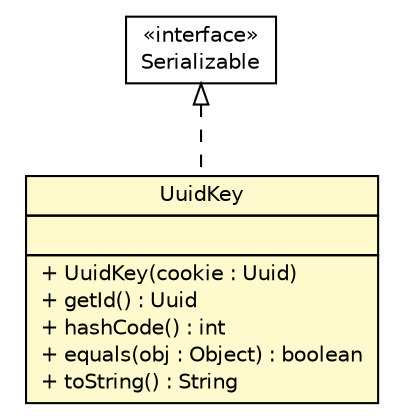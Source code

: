 #!/usr/local/bin/dot
#
# Class diagram 
# Generated by UMLGraph version R5_6 (http://www.umlgraph.org/)
#

digraph G {
	edge [fontname="Helvetica",fontsize=10,labelfontname="Helvetica",labelfontsize=10];
	node [fontname="Helvetica",fontsize=10,shape=plaintext];
	nodesep=0.25;
	ranksep=0.5;
	// sorcer.util.bdb.objects.UuidKey
	c368943 [label=<<table title="sorcer.util.bdb.objects.UuidKey" border="0" cellborder="1" cellspacing="0" cellpadding="2" port="p" bgcolor="lemonChiffon" href="./UuidKey.html">
		<tr><td><table border="0" cellspacing="0" cellpadding="1">
<tr><td align="center" balign="center"> UuidKey </td></tr>
		</table></td></tr>
		<tr><td><table border="0" cellspacing="0" cellpadding="1">
<tr><td align="left" balign="left">  </td></tr>
		</table></td></tr>
		<tr><td><table border="0" cellspacing="0" cellpadding="1">
<tr><td align="left" balign="left"> + UuidKey(cookie : Uuid) </td></tr>
<tr><td align="left" balign="left"> + getId() : Uuid </td></tr>
<tr><td align="left" balign="left"> + hashCode() : int </td></tr>
<tr><td align="left" balign="left"> + equals(obj : Object) : boolean </td></tr>
<tr><td align="left" balign="left"> + toString() : String </td></tr>
		</table></td></tr>
		</table>>, URL="./UuidKey.html", fontname="Helvetica", fontcolor="black", fontsize=10.0];
	//sorcer.util.bdb.objects.UuidKey implements java.io.Serializable
	c369222:p -> c368943:p [dir=back,arrowtail=empty,style=dashed];
	// java.io.Serializable
	c369222 [label=<<table title="java.io.Serializable" border="0" cellborder="1" cellspacing="0" cellpadding="2" port="p" href="http://docs.oracle.com/javase/7/docs/api/java/io/Serializable.html">
		<tr><td><table border="0" cellspacing="0" cellpadding="1">
<tr><td align="center" balign="center"> &#171;interface&#187; </td></tr>
<tr><td align="center" balign="center"> Serializable </td></tr>
		</table></td></tr>
		</table>>, URL="http://docs.oracle.com/javase/7/docs/api/java/io/Serializable.html", fontname="Helvetica", fontcolor="black", fontsize=10.0];
}

